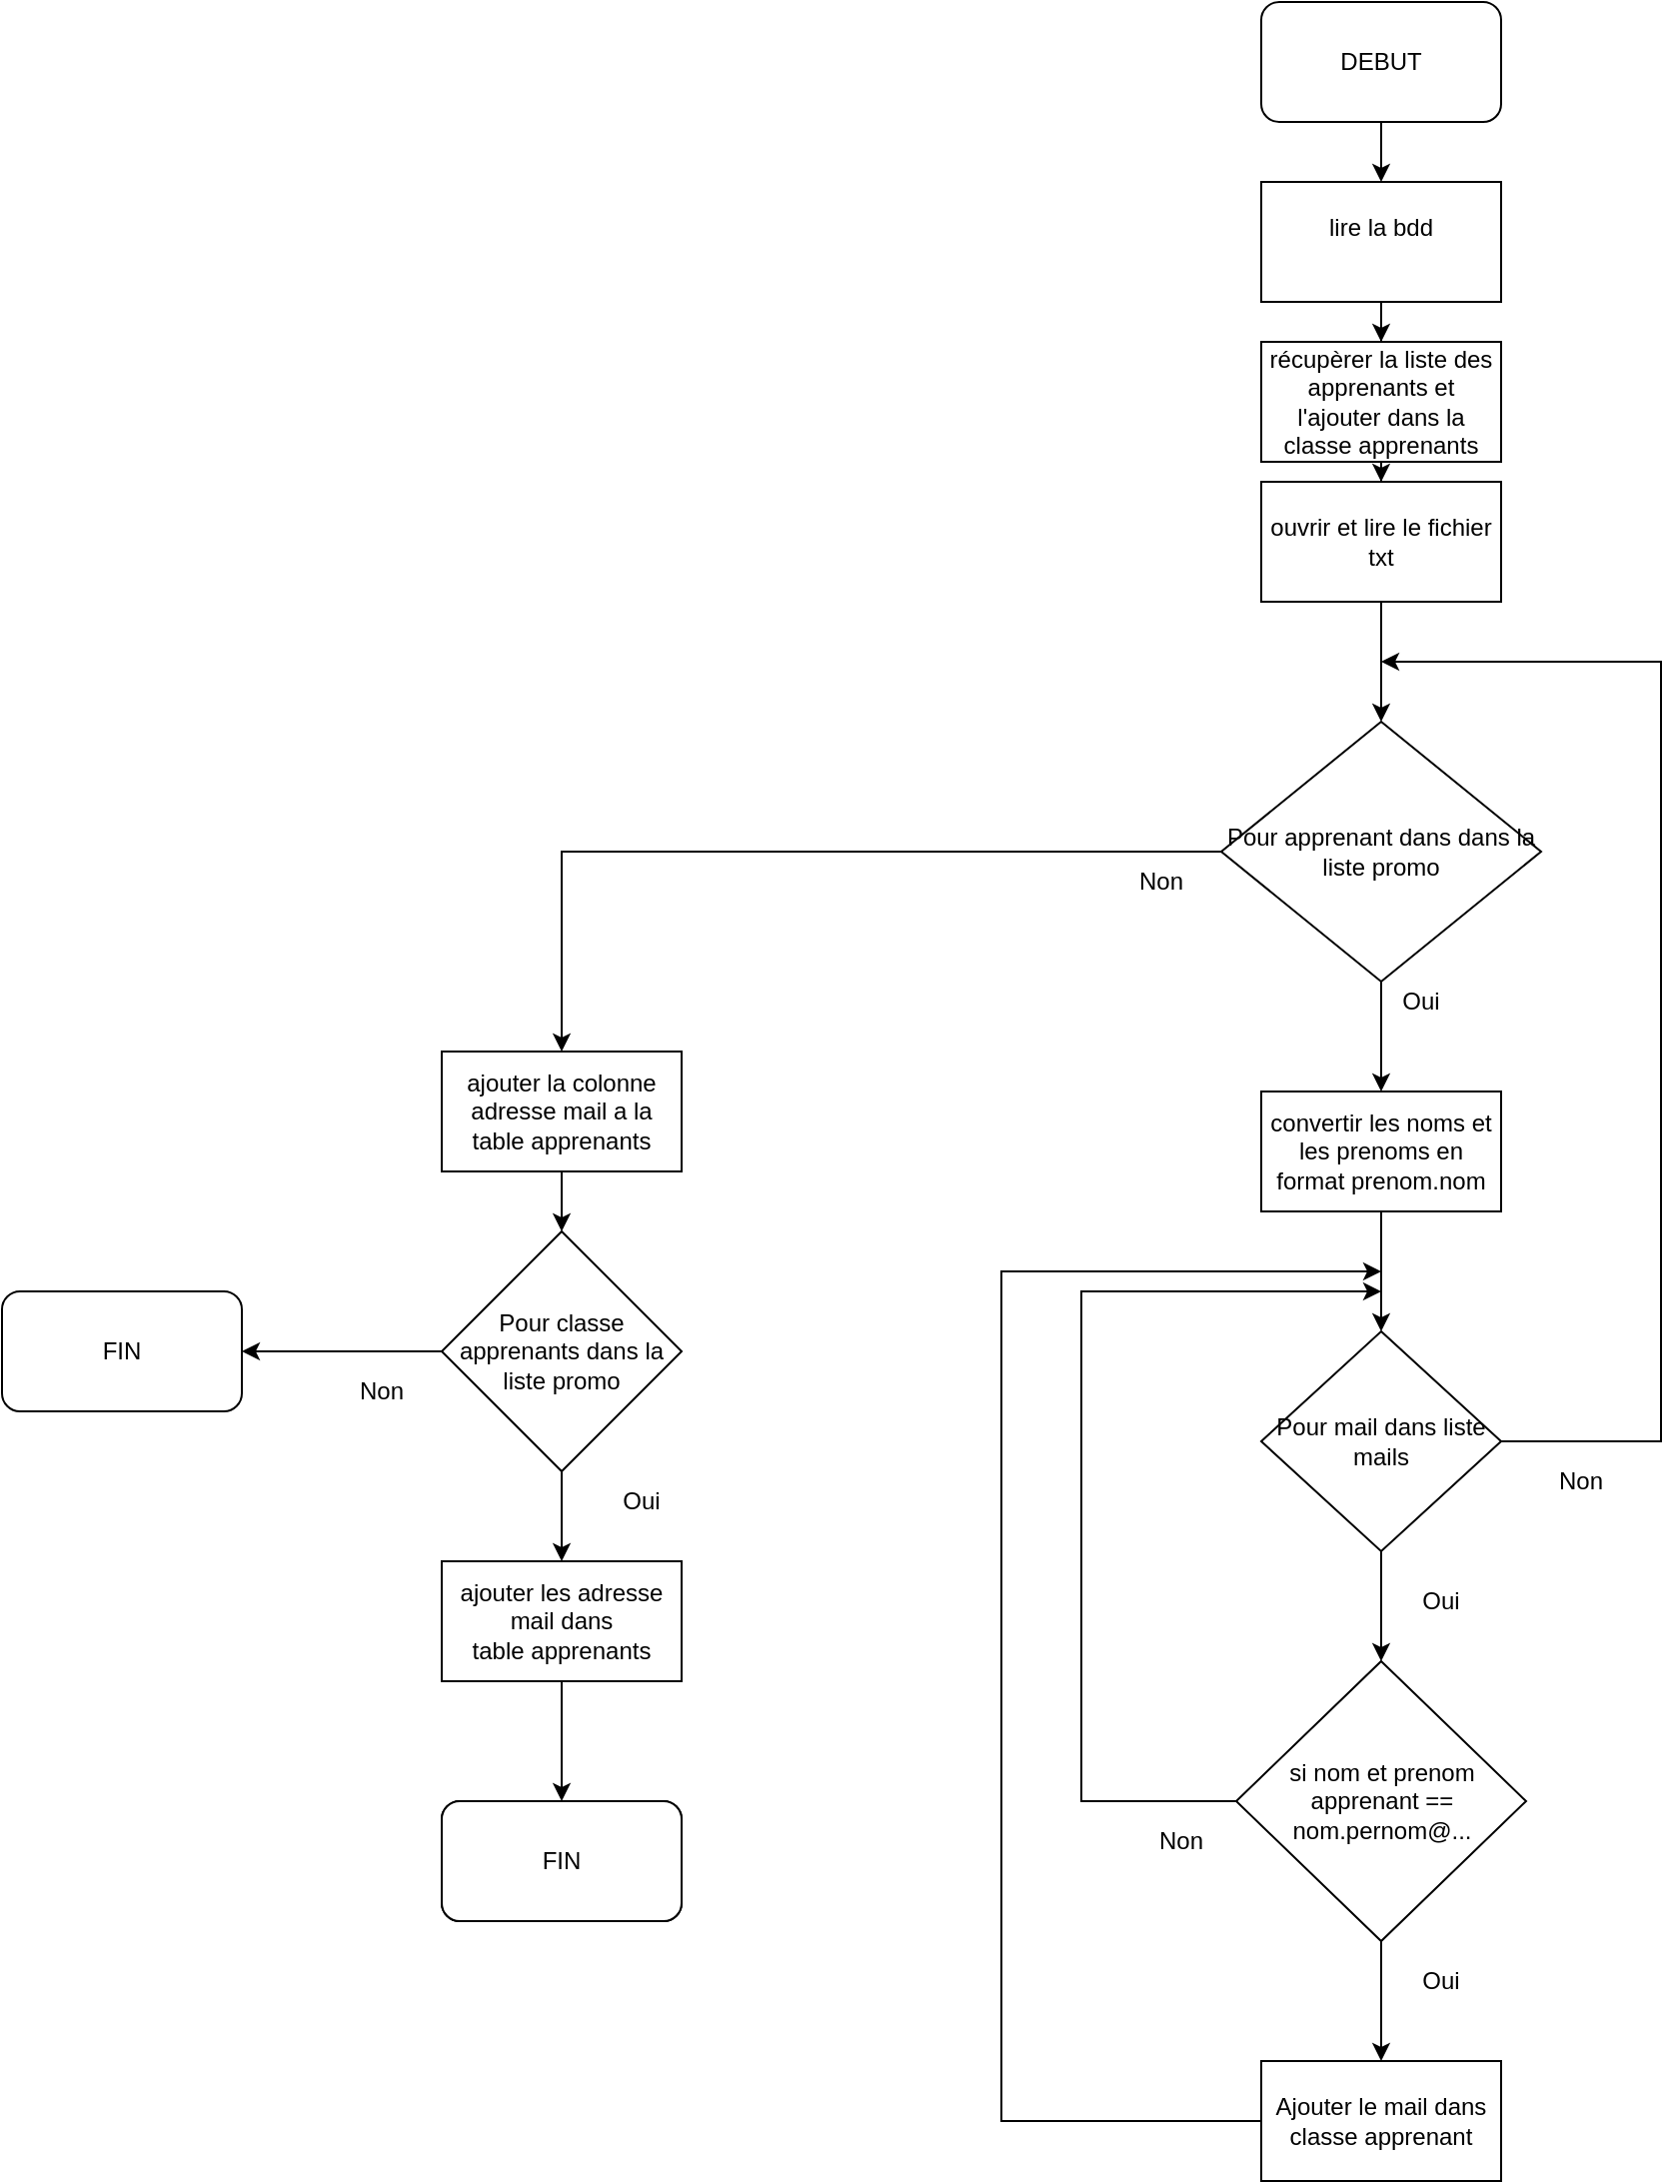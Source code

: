 <mxfile version="13.9.3" type="google"><diagram id="aPD0XmtTI10zFu7MDRre" name="Page-1"><mxGraphModel dx="2274" dy="798" grid="1" gridSize="10" guides="1" tooltips="1" connect="1" arrows="1" fold="1" page="1" pageScale="1" pageWidth="827" pageHeight="1169" math="0" shadow="0"><root><mxCell id="0"/><mxCell id="1" parent="0"/><mxCell id="XbMyGUTj2I2f0Eo2ZqJa-8" style="edgeStyle=orthogonalEdgeStyle;rounded=0;orthogonalLoop=1;jettySize=auto;html=1;entryX=0.5;entryY=0;entryDx=0;entryDy=0;" parent="1" source="OJd4nWwsy6foTcvhlEy5-1" target="XbMyGUTj2I2f0Eo2ZqJa-7" edge="1"><mxGeometry relative="1" as="geometry"/></mxCell><mxCell id="OJd4nWwsy6foTcvhlEy5-1" value="DEBUT" style="rounded=1;whiteSpace=wrap;html=1;" parent="1" vertex="1"><mxGeometry x="140" y="40" width="120" height="60" as="geometry"/></mxCell><mxCell id="XbMyGUTj2I2f0Eo2ZqJa-15" style="edgeStyle=orthogonalEdgeStyle;rounded=0;orthogonalLoop=1;jettySize=auto;html=1;entryX=0.5;entryY=0;entryDx=0;entryDy=0;" parent="1" source="XbMyGUTj2I2f0Eo2ZqJa-7" target="XbMyGUTj2I2f0Eo2ZqJa-9" edge="1"><mxGeometry relative="1" as="geometry"/></mxCell><mxCell id="XbMyGUTj2I2f0Eo2ZqJa-7" value="&lt;div&gt;lire la bdd&lt;/div&gt;&lt;div&gt;&lt;br&gt;&lt;/div&gt;" style="rounded=0;whiteSpace=wrap;html=1;" parent="1" vertex="1"><mxGeometry x="140" y="130" width="120" height="60" as="geometry"/></mxCell><mxCell id="XbMyGUTj2I2f0Eo2ZqJa-12" style="edgeStyle=orthogonalEdgeStyle;rounded=0;orthogonalLoop=1;jettySize=auto;html=1;entryX=0.5;entryY=0;entryDx=0;entryDy=0;" parent="1" source="XbMyGUTj2I2f0Eo2ZqJa-9" target="XbMyGUTj2I2f0Eo2ZqJa-11" edge="1"><mxGeometry relative="1" as="geometry"/></mxCell><mxCell id="XbMyGUTj2I2f0Eo2ZqJa-9" value="récupèrer la liste des apprenants et l'ajouter dans la classe apprenants" style="rounded=0;whiteSpace=wrap;html=1;" parent="1" vertex="1"><mxGeometry x="140" y="210" width="120" height="60" as="geometry"/></mxCell><mxCell id="XbMyGUTj2I2f0Eo2ZqJa-28" style="edgeStyle=orthogonalEdgeStyle;rounded=0;orthogonalLoop=1;jettySize=auto;html=1;entryX=0.5;entryY=0;entryDx=0;entryDy=0;" parent="1" source="XbMyGUTj2I2f0Eo2ZqJa-11" target="XbMyGUTj2I2f0Eo2ZqJa-27" edge="1"><mxGeometry relative="1" as="geometry"/></mxCell><mxCell id="XbMyGUTj2I2f0Eo2ZqJa-11" value="ouvrir et lire le fichier txt" style="rounded=0;whiteSpace=wrap;html=1;" parent="1" vertex="1"><mxGeometry x="140" y="280" width="120" height="60" as="geometry"/></mxCell><mxCell id="Ksl3JUeVDRj6OqiJEr0V-9" style="edgeStyle=orthogonalEdgeStyle;rounded=0;orthogonalLoop=1;jettySize=auto;html=1;" edge="1" parent="1" source="XbMyGUTj2I2f0Eo2ZqJa-13"><mxGeometry relative="1" as="geometry"><mxPoint x="200" y="675" as="targetPoint"/><Array as="points"><mxPoint x="10" y="1100"/><mxPoint x="10" y="675"/></Array></mxGeometry></mxCell><mxCell id="XbMyGUTj2I2f0Eo2ZqJa-13" value="Ajouter le mail dans classe apprenant" style="rounded=0;whiteSpace=wrap;html=1;" parent="1" vertex="1"><mxGeometry x="140" y="1070" width="120" height="60" as="geometry"/></mxCell><mxCell id="Ksl3JUeVDRj6OqiJEr0V-17" value="" style="edgeStyle=orthogonalEdgeStyle;rounded=0;orthogonalLoop=1;jettySize=auto;html=1;" edge="1" parent="1" source="XbMyGUTj2I2f0Eo2ZqJa-16" target="Ksl3JUeVDRj6OqiJEr0V-15"><mxGeometry relative="1" as="geometry"/></mxCell><mxCell id="XbMyGUTj2I2f0Eo2ZqJa-16" value="ajouter la colonne adresse mail a la table apprenants" style="rounded=0;whiteSpace=wrap;html=1;" parent="1" vertex="1"><mxGeometry x="-270" y="565" width="120" height="60" as="geometry"/></mxCell><mxCell id="XbMyGUTj2I2f0Eo2ZqJa-38" style="edgeStyle=orthogonalEdgeStyle;rounded=0;orthogonalLoop=1;jettySize=auto;html=1;" parent="1" source="XbMyGUTj2I2f0Eo2ZqJa-18" edge="1"><mxGeometry relative="1" as="geometry"><mxPoint x="-210" y="940.0" as="targetPoint"/></mxGeometry></mxCell><mxCell id="XbMyGUTj2I2f0Eo2ZqJa-18" value="&lt;div&gt;ajouter les adresse mail dans&lt;/div&gt;&lt;div&gt; table apprenants&lt;/div&gt;" style="rounded=0;whiteSpace=wrap;html=1;" parent="1" vertex="1"><mxGeometry x="-270" y="820" width="120" height="60" as="geometry"/></mxCell><mxCell id="XbMyGUTj2I2f0Eo2ZqJa-24" style="edgeStyle=orthogonalEdgeStyle;rounded=0;orthogonalLoop=1;jettySize=auto;html=1;entryX=0.5;entryY=0;entryDx=0;entryDy=0;" parent="1" source="XbMyGUTj2I2f0Eo2ZqJa-20" target="XbMyGUTj2I2f0Eo2ZqJa-13" edge="1"><mxGeometry relative="1" as="geometry"/></mxCell><mxCell id="Ksl3JUeVDRj6OqiJEr0V-10" style="edgeStyle=orthogonalEdgeStyle;rounded=0;orthogonalLoop=1;jettySize=auto;html=1;exitX=0;exitY=0.5;exitDx=0;exitDy=0;" edge="1" parent="1" source="XbMyGUTj2I2f0Eo2ZqJa-20"><mxGeometry relative="1" as="geometry"><mxPoint x="200" y="685" as="targetPoint"/><Array as="points"><mxPoint x="50" y="940"/><mxPoint x="50" y="685"/></Array></mxGeometry></mxCell><mxCell id="XbMyGUTj2I2f0Eo2ZqJa-20" value="si nom et prenom apprenant == nom.pernom@..." style="rhombus;whiteSpace=wrap;html=1;" parent="1" vertex="1"><mxGeometry x="127.5" y="870" width="145" height="140" as="geometry"/></mxCell><mxCell id="Ksl3JUeVDRj6OqiJEr0V-5" value="" style="edgeStyle=orthogonalEdgeStyle;rounded=0;orthogonalLoop=1;jettySize=auto;html=1;" edge="1" parent="1" source="XbMyGUTj2I2f0Eo2ZqJa-27" target="Ksl3JUeVDRj6OqiJEr0V-4"><mxGeometry relative="1" as="geometry"/></mxCell><mxCell id="Ksl3JUeVDRj6OqiJEr0V-12" style="edgeStyle=orthogonalEdgeStyle;rounded=0;orthogonalLoop=1;jettySize=auto;html=1;entryX=0.5;entryY=0;entryDx=0;entryDy=0;" edge="1" parent="1" source="XbMyGUTj2I2f0Eo2ZqJa-27" target="XbMyGUTj2I2f0Eo2ZqJa-16"><mxGeometry relative="1" as="geometry"/></mxCell><mxCell id="XbMyGUTj2I2f0Eo2ZqJa-27" value="Pour apprenant dans dans la liste promo " style="rhombus;whiteSpace=wrap;html=1;" parent="1" vertex="1"><mxGeometry x="120" y="400" width="160" height="130" as="geometry"/></mxCell><mxCell id="XbMyGUTj2I2f0Eo2ZqJa-34" value="Oui" style="text;html=1;strokeColor=none;fillColor=none;align=center;verticalAlign=middle;whiteSpace=wrap;rounded=0;" parent="1" vertex="1"><mxGeometry x="200" y="530" width="40" height="20" as="geometry"/></mxCell><mxCell id="XbMyGUTj2I2f0Eo2ZqJa-37" value="Fin" style="rounded=1;whiteSpace=wrap;html=1;" parent="1" vertex="1"><mxGeometry x="-270" y="940" width="120" height="60" as="geometry"/></mxCell><mxCell id="Ksl3JUeVDRj6OqiJEr0V-7" value="" style="edgeStyle=orthogonalEdgeStyle;rounded=0;orthogonalLoop=1;jettySize=auto;html=1;" edge="1" parent="1" source="Ksl3JUeVDRj6OqiJEr0V-4" target="Ksl3JUeVDRj6OqiJEr0V-6"><mxGeometry relative="1" as="geometry"/></mxCell><mxCell id="Ksl3JUeVDRj6OqiJEr0V-4" value="convertir les noms et les prenoms en format prenom.nom " style="rounded=0;whiteSpace=wrap;html=1;" vertex="1" parent="1"><mxGeometry x="140" y="585" width="120" height="60" as="geometry"/></mxCell><mxCell id="Ksl3JUeVDRj6OqiJEr0V-8" value="" style="edgeStyle=orthogonalEdgeStyle;rounded=0;orthogonalLoop=1;jettySize=auto;html=1;" edge="1" parent="1" source="Ksl3JUeVDRj6OqiJEr0V-6" target="XbMyGUTj2I2f0Eo2ZqJa-20"><mxGeometry relative="1" as="geometry"/></mxCell><mxCell id="Ksl3JUeVDRj6OqiJEr0V-11" style="edgeStyle=orthogonalEdgeStyle;rounded=0;orthogonalLoop=1;jettySize=auto;html=1;" edge="1" parent="1" source="Ksl3JUeVDRj6OqiJEr0V-6"><mxGeometry relative="1" as="geometry"><mxPoint x="200" y="370" as="targetPoint"/><Array as="points"><mxPoint x="340" y="760"/><mxPoint x="340" y="370"/></Array></mxGeometry></mxCell><mxCell id="Ksl3JUeVDRj6OqiJEr0V-6" value="Pour mail dans liste mails" style="rhombus;whiteSpace=wrap;html=1;" vertex="1" parent="1"><mxGeometry x="140" y="705" width="120" height="110" as="geometry"/></mxCell><mxCell id="Ksl3JUeVDRj6OqiJEr0V-16" style="edgeStyle=orthogonalEdgeStyle;rounded=0;orthogonalLoop=1;jettySize=auto;html=1;entryX=0.5;entryY=0;entryDx=0;entryDy=0;" edge="1" parent="1" source="Ksl3JUeVDRj6OqiJEr0V-15" target="XbMyGUTj2I2f0Eo2ZqJa-18"><mxGeometry relative="1" as="geometry"/></mxCell><mxCell id="Ksl3JUeVDRj6OqiJEr0V-20" value="" style="edgeStyle=orthogonalEdgeStyle;rounded=0;orthogonalLoop=1;jettySize=auto;html=1;" edge="1" parent="1" source="Ksl3JUeVDRj6OqiJEr0V-15" target="Ksl3JUeVDRj6OqiJEr0V-19"><mxGeometry relative="1" as="geometry"/></mxCell><mxCell id="Ksl3JUeVDRj6OqiJEr0V-15" value="Pour classe apprenants dans la liste promo" style="rhombus;whiteSpace=wrap;html=1;" vertex="1" parent="1"><mxGeometry x="-270" y="655" width="120" height="120" as="geometry"/></mxCell><mxCell id="Ksl3JUeVDRj6OqiJEr0V-18" value="FIN" style="rounded=1;whiteSpace=wrap;html=1;" vertex="1" parent="1"><mxGeometry x="-270" y="940" width="120" height="60" as="geometry"/></mxCell><mxCell id="Ksl3JUeVDRj6OqiJEr0V-19" value="FIN" style="rounded=1;whiteSpace=wrap;html=1;" vertex="1" parent="1"><mxGeometry x="-490" y="685" width="120" height="60" as="geometry"/></mxCell><mxCell id="Ksl3JUeVDRj6OqiJEr0V-21" value="Non" style="text;html=1;strokeColor=none;fillColor=none;align=center;verticalAlign=middle;whiteSpace=wrap;rounded=0;" vertex="1" parent="1"><mxGeometry x="70" y="470" width="40" height="20" as="geometry"/></mxCell><mxCell id="Ksl3JUeVDRj6OqiJEr0V-22" value="Oui" style="text;html=1;strokeColor=none;fillColor=none;align=center;verticalAlign=middle;whiteSpace=wrap;rounded=0;" vertex="1" parent="1"><mxGeometry x="210" y="830" width="40" height="20" as="geometry"/></mxCell><mxCell id="Ksl3JUeVDRj6OqiJEr0V-23" value="Non" style="text;html=1;strokeColor=none;fillColor=none;align=center;verticalAlign=middle;whiteSpace=wrap;rounded=0;" vertex="1" parent="1"><mxGeometry x="280" y="770" width="40" height="20" as="geometry"/></mxCell><mxCell id="Ksl3JUeVDRj6OqiJEr0V-24" value="Oui" style="text;html=1;strokeColor=none;fillColor=none;align=center;verticalAlign=middle;whiteSpace=wrap;rounded=0;" vertex="1" parent="1"><mxGeometry x="210" y="1020" width="40" height="20" as="geometry"/></mxCell><mxCell id="Ksl3JUeVDRj6OqiJEr0V-26" value="Non" style="text;html=1;strokeColor=none;fillColor=none;align=center;verticalAlign=middle;whiteSpace=wrap;rounded=0;" vertex="1" parent="1"><mxGeometry x="80" y="950" width="40" height="20" as="geometry"/></mxCell><mxCell id="Ksl3JUeVDRj6OqiJEr0V-27" value="Oui" style="text;html=1;strokeColor=none;fillColor=none;align=center;verticalAlign=middle;whiteSpace=wrap;rounded=0;" vertex="1" parent="1"><mxGeometry x="-190" y="780" width="40" height="20" as="geometry"/></mxCell><mxCell id="Ksl3JUeVDRj6OqiJEr0V-28" value="Non" style="text;html=1;strokeColor=none;fillColor=none;align=center;verticalAlign=middle;whiteSpace=wrap;rounded=0;" vertex="1" parent="1"><mxGeometry x="-320" y="725" width="40" height="20" as="geometry"/></mxCell></root></mxGraphModel></diagram></mxfile>